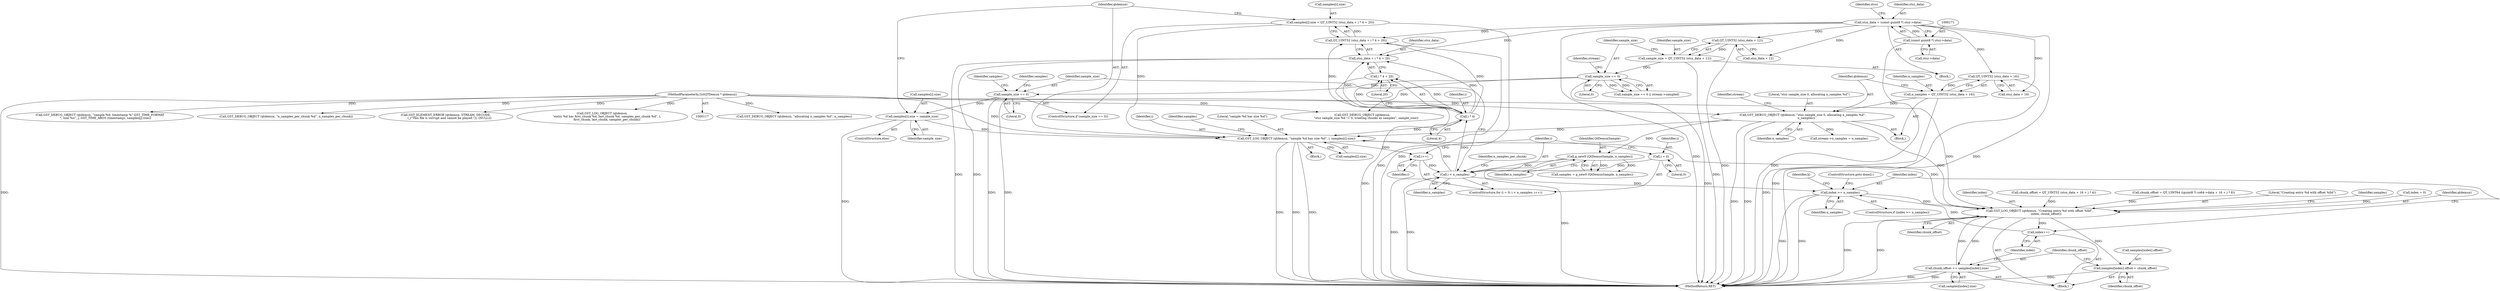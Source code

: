digraph "0_gstreamer_bdc20b9baf13564d9a061343416395f8f9a92b53@integer" {
"1000272" [label="(Call,samples[i].size = QT_UINT32 (stsz_data + i * 4 + 20))"];
"1000278" [label="(Call,QT_UINT32 (stsz_data + i * 4 + 20))"];
"1000168" [label="(Call,stsz_data = (const guint8 *) stsz->data)"];
"1000170" [label="(Call,(const guint8 *) stsz->data)"];
"1000282" [label="(Call,i * 4)"];
"1000262" [label="(Call,i < n_samples)"];
"1000259" [label="(Call,i = 0)"];
"1000265" [label="(Call,i++)"];
"1000294" [label="(Call,GST_LOG_OBJECT (qtdemux, \"sample %d has size %d\", i, samples[i].size))"];
"1000239" [label="(Call,GST_DEBUG_OBJECT (qtdemux, \"stsz sample_size 0, allocating n_samples %d\",\n        n_samples))"];
"1000118" [label="(MethodParameterIn,GstQTDemux * qtdemux)"];
"1000233" [label="(Call,n_samples = QT_UINT32 (stsz_data + 16))"];
"1000235" [label="(Call,QT_UINT32 (stsz_data + 16))"];
"1000272" [label="(Call,samples[i].size = QT_UINT32 (stsz_data + i * 4 + 20))"];
"1000287" [label="(Call,samples[i].size = sample_size)"];
"1000269" [label="(Call,sample_size == 0)"];
"1000226" [label="(Call,sample_size == 0)"];
"1000218" [label="(Call,sample_size = QT_UINT32 (stsz_data + 12))"];
"1000220" [label="(Call,QT_UINT32 (stsz_data + 12))"];
"1000250" [label="(Call,g_new0 (QtDemuxSample, n_samples))"];
"1000279" [label="(Call,stsz_data + i * 4 + 20)"];
"1000281" [label="(Call,i * 4 + 20)"];
"1000463" [label="(Call,index >= n_samples)"];
"1000434" [label="(Call,GST_LOG_OBJECT (qtdemux, \"Creating entry %d with offset %lld\",\n              index, chunk_offset))"];
"1000446" [label="(Call,samples[index].offset = chunk_offset)"];
"1000453" [label="(Call,chunk_offset += samples[index].size)"];
"1000460" [label="(Call,index++)"];
"1000219" [label="(Identifier,sample_size)"];
"1000263" [label="(Identifier,i)"];
"1000272" [label="(Call,samples[i].size = QT_UINT32 (stsz_data + i * 4 + 20))"];
"1000245" [label="(Identifier,stream)"];
"1000461" [label="(Identifier,index)"];
"1000250" [label="(Call,g_new0 (QtDemuxSample, n_samples))"];
"1000280" [label="(Identifier,stsz_data)"];
"1000176" [label="(Identifier,stco)"];
"1000232" [label="(Block,)"];
"1000266" [label="(Identifier,i)"];
"1000297" [label="(Identifier,i)"];
"1000435" [label="(Identifier,qtdemux)"];
"1000437" [label="(Identifier,index)"];
"1000275" [label="(Identifier,samples)"];
"1000281" [label="(Call,i * 4 + 20)"];
"1000282" [label="(Call,i * 4)"];
"1000239" [label="(Call,GST_DEBUG_OBJECT (qtdemux, \"stsz sample_size 0, allocating n_samples %d\",\n        n_samples))"];
"1000230" [label="(Identifier,stream)"];
"1000398" [label="(Call,chunk_offset = QT_UINT32 (stco_data + 16 + j * 4))"];
"1000410" [label="(Call,chunk_offset = QT_UINT64 ((guint8 *) co64->data + 16 + j * 8))"];
"1000270" [label="(Identifier,sample_size)"];
"1000278" [label="(Call,QT_UINT32 (stsz_data + i * 4 + 20))"];
"1000172" [label="(Call,stsz->data)"];
"1000463" [label="(Call,index >= n_samples)"];
"1000663" [label="(Call,GST_DEBUG_OBJECT (qtdemux,\n        \"stsz sample_size %d != 0, treating chunks as samples\", sample_size))"];
"1000438" [label="(Identifier,chunk_offset)"];
"1000436" [label="(Literal,\"Creating entry %d with offset %lld\")"];
"1000434" [label="(Call,GST_LOG_OBJECT (qtdemux, \"Creating entry %d with offset %lld\",\n              index, chunk_offset))"];
"1000118" [label="(MethodParameterIn,GstQTDemux * qtdemux)"];
"1000306" [label="(Identifier,samples)"];
"1000228" [label="(Literal,0)"];
"1000293" [label="(Identifier,sample_size)"];
"1000454" [label="(Identifier,chunk_offset)"];
"1000288" [label="(Call,samples[i].size)"];
"1000693" [label="(Call,GST_DEBUG_OBJECT (qtdemux, \"allocating n_samples %d\", n_samples))"];
"1000261" [label="(Literal,0)"];
"1000243" [label="(Call,stream->n_samples = n_samples)"];
"1000294" [label="(Call,GST_LOG_OBJECT (qtdemux, \"sample %d has size %d\", i, samples[i].size))"];
"1000286" [label="(ControlStructure,else)"];
"1000170" [label="(Call,(const guint8 *) stsz->data)"];
"1000236" [label="(Call,stsz_data + 16)"];
"1000283" [label="(Identifier,i)"];
"1000464" [label="(Identifier,index)"];
"1000290" [label="(Identifier,samples)"];
"1000260" [label="(Identifier,i)"];
"1000432" [label="(Identifier,k)"];
"1000233" [label="(Call,n_samples = QT_UINT32 (stsz_data + 16))"];
"1000284" [label="(Literal,4)"];
"1000287" [label="(Call,samples[i].size = sample_size)"];
"1000259" [label="(Call,i = 0)"];
"1000452" [label="(Identifier,chunk_offset)"];
"1000221" [label="(Call,stsz_data + 12)"];
"1000235" [label="(Call,QT_UINT32 (stsz_data + 16))"];
"1000267" [label="(Block,)"];
"1000298" [label="(Call,samples[i].size)"];
"1000251" [label="(Identifier,QtDemuxSample)"];
"1000268" [label="(ControlStructure,if (sample_size == 0))"];
"1000240" [label="(Identifier,qtdemux)"];
"1000295" [label="(Identifier,qtdemux)"];
"1000311" [label="(Identifier,n_samples_per_chunk)"];
"1000225" [label="(Call,sample_size == 0 || stream->sampled)"];
"1000279" [label="(Call,stsz_data + i * 4 + 20)"];
"1000169" [label="(Identifier,stsz_data)"];
"1001044" [label="(MethodReturn,RET)"];
"1000891" [label="(Call,GST_DEBUG_OBJECT (qtdemux, \"sample %d: timestamp %\" GST_TIME_FORMAT\n            \", size %u\", j, GST_TIME_ARGS (timestamp), samples[j].size))"];
"1000296" [label="(Literal,\"sample %d has size %d\")"];
"1000168" [label="(Call,stsz_data = (const guint8 *) stsz->data)"];
"1000713" [label="(Call,GST_DEBUG_OBJECT (qtdemux, \"n_samples_per_chunk %d\", n_samples_per_chunk))"];
"1000264" [label="(Identifier,n_samples)"];
"1000121" [label="(Block,)"];
"1000466" [label="(ControlStructure,goto done2;)"];
"1000220" [label="(Call,QT_UINT32 (stsz_data + 12))"];
"1000218" [label="(Call,sample_size = QT_UINT32 (stsz_data + 12))"];
"1000453" [label="(Call,chunk_offset += samples[index].size)"];
"1000446" [label="(Call,samples[index].offset = chunk_offset)"];
"1000460" [label="(Call,index++)"];
"1000234" [label="(Identifier,n_samples)"];
"1000248" [label="(Call,samples = g_new0 (QtDemuxSample, n_samples))"];
"1000269" [label="(Call,sample_size == 0)"];
"1000273" [label="(Call,samples[i].size)"];
"1000265" [label="(Call,i++)"];
"1000433" [label="(Block,)"];
"1001035" [label="(Call,GST_ELEMENT_ERROR (qtdemux, STREAM, DECODE,\n        (_(\"This file is corrupt and cannot be played.\")), (NULL)))"];
"1000271" [label="(Literal,0)"];
"1000465" [label="(Identifier,n_samples)"];
"1000447" [label="(Call,samples[index].offset)"];
"1000242" [label="(Identifier,n_samples)"];
"1000788" [label="(Call,GST_LOG_OBJECT (qtdemux,\n          \"entry %d has first_chunk %d, last_chunk %d, samples_per_chunk %d\", i,\n          first_chunk, last_chunk, samples_per_chunk))"];
"1000262" [label="(Call,i < n_samples)"];
"1000258" [label="(ControlStructure,for (i = 0; i < n_samples; i++))"];
"1000462" [label="(ControlStructure,if (index >= n_samples))"];
"1000241" [label="(Literal,\"stsz sample_size 0, allocating n_samples %d\")"];
"1000227" [label="(Identifier,sample_size)"];
"1000442" [label="(Identifier,samples)"];
"1000285" [label="(Literal,20)"];
"1000316" [label="(Call,index = 0)"];
"1000252" [label="(Identifier,n_samples)"];
"1000226" [label="(Call,sample_size == 0)"];
"1000455" [label="(Call,samples[index].size)"];
"1000272" -> "1000268"  [label="AST: "];
"1000272" -> "1000278"  [label="CFG: "];
"1000273" -> "1000272"  [label="AST: "];
"1000278" -> "1000272"  [label="AST: "];
"1000295" -> "1000272"  [label="CFG: "];
"1000272" -> "1001044"  [label="DDG: "];
"1000278" -> "1000272"  [label="DDG: "];
"1000272" -> "1000294"  [label="DDG: "];
"1000278" -> "1000279"  [label="CFG: "];
"1000279" -> "1000278"  [label="AST: "];
"1000278" -> "1001044"  [label="DDG: "];
"1000168" -> "1000278"  [label="DDG: "];
"1000282" -> "1000278"  [label="DDG: "];
"1000282" -> "1000278"  [label="DDG: "];
"1000168" -> "1000121"  [label="AST: "];
"1000168" -> "1000170"  [label="CFG: "];
"1000169" -> "1000168"  [label="AST: "];
"1000170" -> "1000168"  [label="AST: "];
"1000176" -> "1000168"  [label="CFG: "];
"1000168" -> "1001044"  [label="DDG: "];
"1000168" -> "1001044"  [label="DDG: "];
"1000170" -> "1000168"  [label="DDG: "];
"1000168" -> "1000220"  [label="DDG: "];
"1000168" -> "1000221"  [label="DDG: "];
"1000168" -> "1000235"  [label="DDG: "];
"1000168" -> "1000236"  [label="DDG: "];
"1000168" -> "1000279"  [label="DDG: "];
"1000170" -> "1000172"  [label="CFG: "];
"1000171" -> "1000170"  [label="AST: "];
"1000172" -> "1000170"  [label="AST: "];
"1000170" -> "1001044"  [label="DDG: "];
"1000282" -> "1000281"  [label="AST: "];
"1000282" -> "1000284"  [label="CFG: "];
"1000283" -> "1000282"  [label="AST: "];
"1000284" -> "1000282"  [label="AST: "];
"1000285" -> "1000282"  [label="CFG: "];
"1000282" -> "1000279"  [label="DDG: "];
"1000282" -> "1000279"  [label="DDG: "];
"1000282" -> "1000281"  [label="DDG: "];
"1000282" -> "1000281"  [label="DDG: "];
"1000262" -> "1000282"  [label="DDG: "];
"1000282" -> "1000294"  [label="DDG: "];
"1000262" -> "1000258"  [label="AST: "];
"1000262" -> "1000264"  [label="CFG: "];
"1000263" -> "1000262"  [label="AST: "];
"1000264" -> "1000262"  [label="AST: "];
"1000270" -> "1000262"  [label="CFG: "];
"1000311" -> "1000262"  [label="CFG: "];
"1000262" -> "1001044"  [label="DDG: "];
"1000262" -> "1001044"  [label="DDG: "];
"1000259" -> "1000262"  [label="DDG: "];
"1000265" -> "1000262"  [label="DDG: "];
"1000250" -> "1000262"  [label="DDG: "];
"1000262" -> "1000294"  [label="DDG: "];
"1000262" -> "1000463"  [label="DDG: "];
"1000259" -> "1000258"  [label="AST: "];
"1000259" -> "1000261"  [label="CFG: "];
"1000260" -> "1000259"  [label="AST: "];
"1000261" -> "1000259"  [label="AST: "];
"1000263" -> "1000259"  [label="CFG: "];
"1000265" -> "1000258"  [label="AST: "];
"1000265" -> "1000266"  [label="CFG: "];
"1000266" -> "1000265"  [label="AST: "];
"1000263" -> "1000265"  [label="CFG: "];
"1000294" -> "1000265"  [label="DDG: "];
"1000294" -> "1000267"  [label="AST: "];
"1000294" -> "1000298"  [label="CFG: "];
"1000295" -> "1000294"  [label="AST: "];
"1000296" -> "1000294"  [label="AST: "];
"1000297" -> "1000294"  [label="AST: "];
"1000298" -> "1000294"  [label="AST: "];
"1000306" -> "1000294"  [label="CFG: "];
"1000294" -> "1001044"  [label="DDG: "];
"1000294" -> "1001044"  [label="DDG: "];
"1000294" -> "1001044"  [label="DDG: "];
"1000239" -> "1000294"  [label="DDG: "];
"1000118" -> "1000294"  [label="DDG: "];
"1000287" -> "1000294"  [label="DDG: "];
"1000294" -> "1000434"  [label="DDG: "];
"1000239" -> "1000232"  [label="AST: "];
"1000239" -> "1000242"  [label="CFG: "];
"1000240" -> "1000239"  [label="AST: "];
"1000241" -> "1000239"  [label="AST: "];
"1000242" -> "1000239"  [label="AST: "];
"1000245" -> "1000239"  [label="CFG: "];
"1000239" -> "1001044"  [label="DDG: "];
"1000239" -> "1001044"  [label="DDG: "];
"1000118" -> "1000239"  [label="DDG: "];
"1000233" -> "1000239"  [label="DDG: "];
"1000239" -> "1000243"  [label="DDG: "];
"1000239" -> "1000250"  [label="DDG: "];
"1000239" -> "1000434"  [label="DDG: "];
"1000118" -> "1000117"  [label="AST: "];
"1000118" -> "1001044"  [label="DDG: "];
"1000118" -> "1000434"  [label="DDG: "];
"1000118" -> "1000663"  [label="DDG: "];
"1000118" -> "1000693"  [label="DDG: "];
"1000118" -> "1000713"  [label="DDG: "];
"1000118" -> "1000788"  [label="DDG: "];
"1000118" -> "1000891"  [label="DDG: "];
"1000118" -> "1001035"  [label="DDG: "];
"1000233" -> "1000232"  [label="AST: "];
"1000233" -> "1000235"  [label="CFG: "];
"1000234" -> "1000233"  [label="AST: "];
"1000235" -> "1000233"  [label="AST: "];
"1000240" -> "1000233"  [label="CFG: "];
"1000233" -> "1001044"  [label="DDG: "];
"1000235" -> "1000233"  [label="DDG: "];
"1000235" -> "1000236"  [label="CFG: "];
"1000236" -> "1000235"  [label="AST: "];
"1000235" -> "1001044"  [label="DDG: "];
"1000287" -> "1000286"  [label="AST: "];
"1000287" -> "1000293"  [label="CFG: "];
"1000288" -> "1000287"  [label="AST: "];
"1000293" -> "1000287"  [label="AST: "];
"1000295" -> "1000287"  [label="CFG: "];
"1000287" -> "1001044"  [label="DDG: "];
"1000269" -> "1000287"  [label="DDG: "];
"1000269" -> "1000268"  [label="AST: "];
"1000269" -> "1000271"  [label="CFG: "];
"1000270" -> "1000269"  [label="AST: "];
"1000271" -> "1000269"  [label="AST: "];
"1000275" -> "1000269"  [label="CFG: "];
"1000290" -> "1000269"  [label="CFG: "];
"1000269" -> "1001044"  [label="DDG: "];
"1000269" -> "1001044"  [label="DDG: "];
"1000226" -> "1000269"  [label="DDG: "];
"1000226" -> "1000225"  [label="AST: "];
"1000226" -> "1000228"  [label="CFG: "];
"1000227" -> "1000226"  [label="AST: "];
"1000228" -> "1000226"  [label="AST: "];
"1000230" -> "1000226"  [label="CFG: "];
"1000225" -> "1000226"  [label="CFG: "];
"1000226" -> "1001044"  [label="DDG: "];
"1000226" -> "1000225"  [label="DDG: "];
"1000226" -> "1000225"  [label="DDG: "];
"1000218" -> "1000226"  [label="DDG: "];
"1000226" -> "1000663"  [label="DDG: "];
"1000218" -> "1000121"  [label="AST: "];
"1000218" -> "1000220"  [label="CFG: "];
"1000219" -> "1000218"  [label="AST: "];
"1000220" -> "1000218"  [label="AST: "];
"1000227" -> "1000218"  [label="CFG: "];
"1000218" -> "1001044"  [label="DDG: "];
"1000220" -> "1000218"  [label="DDG: "];
"1000220" -> "1000221"  [label="CFG: "];
"1000221" -> "1000220"  [label="AST: "];
"1000220" -> "1001044"  [label="DDG: "];
"1000250" -> "1000248"  [label="AST: "];
"1000250" -> "1000252"  [label="CFG: "];
"1000251" -> "1000250"  [label="AST: "];
"1000252" -> "1000250"  [label="AST: "];
"1000248" -> "1000250"  [label="CFG: "];
"1000250" -> "1001044"  [label="DDG: "];
"1000250" -> "1000248"  [label="DDG: "];
"1000250" -> "1000248"  [label="DDG: "];
"1000279" -> "1000281"  [label="CFG: "];
"1000280" -> "1000279"  [label="AST: "];
"1000281" -> "1000279"  [label="AST: "];
"1000279" -> "1001044"  [label="DDG: "];
"1000279" -> "1001044"  [label="DDG: "];
"1000281" -> "1000285"  [label="CFG: "];
"1000285" -> "1000281"  [label="AST: "];
"1000281" -> "1001044"  [label="DDG: "];
"1000463" -> "1000462"  [label="AST: "];
"1000463" -> "1000465"  [label="CFG: "];
"1000464" -> "1000463"  [label="AST: "];
"1000465" -> "1000463"  [label="AST: "];
"1000466" -> "1000463"  [label="CFG: "];
"1000432" -> "1000463"  [label="CFG: "];
"1000463" -> "1001044"  [label="DDG: "];
"1000463" -> "1001044"  [label="DDG: "];
"1000463" -> "1000434"  [label="DDG: "];
"1000460" -> "1000463"  [label="DDG: "];
"1000434" -> "1000433"  [label="AST: "];
"1000434" -> "1000438"  [label="CFG: "];
"1000435" -> "1000434"  [label="AST: "];
"1000436" -> "1000434"  [label="AST: "];
"1000437" -> "1000434"  [label="AST: "];
"1000438" -> "1000434"  [label="AST: "];
"1000442" -> "1000434"  [label="CFG: "];
"1000434" -> "1001044"  [label="DDG: "];
"1000434" -> "1001044"  [label="DDG: "];
"1000316" -> "1000434"  [label="DDG: "];
"1000410" -> "1000434"  [label="DDG: "];
"1000453" -> "1000434"  [label="DDG: "];
"1000398" -> "1000434"  [label="DDG: "];
"1000434" -> "1000446"  [label="DDG: "];
"1000434" -> "1000453"  [label="DDG: "];
"1000434" -> "1000460"  [label="DDG: "];
"1000446" -> "1000433"  [label="AST: "];
"1000446" -> "1000452"  [label="CFG: "];
"1000447" -> "1000446"  [label="AST: "];
"1000452" -> "1000446"  [label="AST: "];
"1000454" -> "1000446"  [label="CFG: "];
"1000446" -> "1001044"  [label="DDG: "];
"1000453" -> "1000433"  [label="AST: "];
"1000453" -> "1000455"  [label="CFG: "];
"1000454" -> "1000453"  [label="AST: "];
"1000455" -> "1000453"  [label="AST: "];
"1000461" -> "1000453"  [label="CFG: "];
"1000453" -> "1001044"  [label="DDG: "];
"1000453" -> "1001044"  [label="DDG: "];
"1000460" -> "1000433"  [label="AST: "];
"1000460" -> "1000461"  [label="CFG: "];
"1000461" -> "1000460"  [label="AST: "];
"1000464" -> "1000460"  [label="CFG: "];
}
